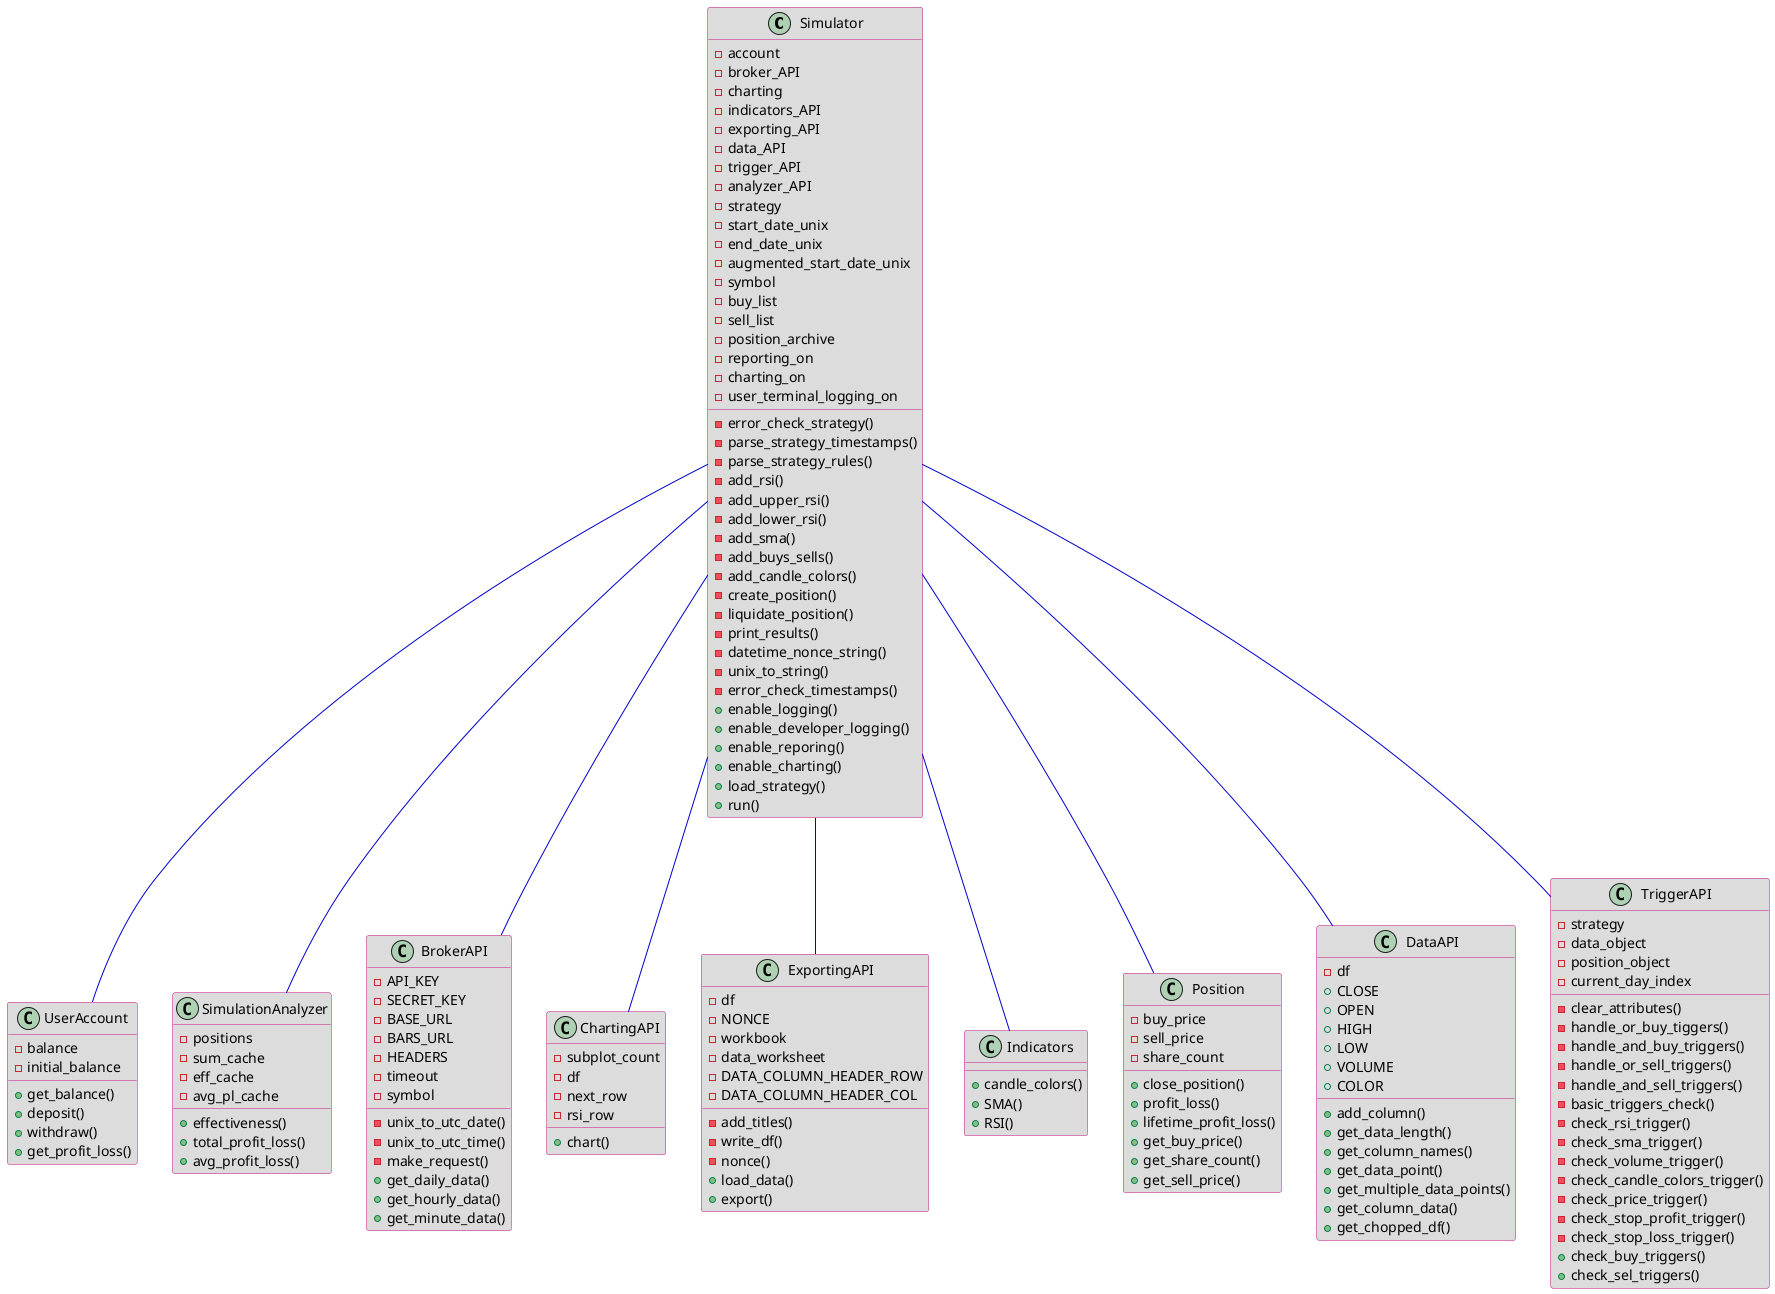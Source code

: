 @startuml "ClassDiagram"

skinparam ClassBorderColor MediumVioletRed
skinparam ObjectBorderColor MediumVioletRed
skinparam ArrowColor MediumBlue

skinparam class{
    BackgroundColor Gainsboro
}

skinparam object{
    BackgroundColor Gainsboro
}

skinparam note{
    BackgroundColor #ffdd8f
}

class Simulator as "Simulator"{
    -account
    -broker_API
    -charting
    -indicators_API
    -exporting_API
    -data_API
    -trigger_API
    -analyzer_API
    -strategy
    -start_date_unix
    -end_date_unix
    -augmented_start_date_unix
    -symbol
    -buy_list
    -sell_list
    -position_archive
    -reporting_on
    -charting_on
    -user_terminal_logging_on
    
    -error_check_strategy()
    -parse_strategy_timestamps()
    -parse_strategy_rules()
    -add_rsi()
    -add_upper_rsi()
    -add_lower_rsi()
    -add_sma()
    -add_buys_sells()
    -add_candle_colors()
    -create_position()
    -liquidate_position()
    -print_results()
    -datetime_nonce_string()
    -unix_to_string()
    -error_check_timestamps()
    +enable_logging()
    +enable_developer_logging()
    +enable_reporing()
    +enable_charting()
    +load_strategy()
    +run()
}

class UserAccount as "UserAccount"{
    -balance
    -initial_balance

    +get_balance()
    +deposit()
    +withdraw()
    +get_profit_loss()
}

class SimulationAnalyzer as "SimulationAnalyzer"{
    -positions
    -sum_cache
    -eff_cache
    -avg_pl_cache

    +effectiveness()
    +total_profit_loss()
    +avg_profit_loss()
}

class BrokerAPI as "BrokerAPI"{
    -API_KEY
    -SECRET_KEY
    -BASE_URL
    -BARS_URL
    -HEADERS
    -timeout
    -symbol

    -unix_to_utc_date()
    -unix_to_utc_time()
    -make_request()
    +get_daily_data()
    +get_hourly_data()
    +get_minute_data()
}

class ChartingAPI as "ChartingAPI"{
    -subplot_count
    -df
    -next_row
    -rsi_row
    
    +chart()
}

class ExportingAPI as "ExportingAPI"{
    -df
    -NONCE
    -workbook
    -data_worksheet
    -DATA_COLUMN_HEADER_ROW
    -DATA_COLUMN_HEADER_COL

    -add_titles()
    -write_df()
    -nonce()
    +load_data()
    +export()
}

class Indicators as "Indicators"{
    +candle_colors()
    +SMA()
    +RSI()
}

class Position as "Position"{
    -buy_price
    -sell_price
    -share_count

    +close_position()
    +profit_loss()
    +lifetime_profit_loss()
    +get_buy_price()
    +get_share_count()
    +get_sell_price()
}

class DataAPI as "DataAPI"{
    -df
    +CLOSE
    +OPEN
    +HIGH
    +LOW
    +VOLUME
    +COLOR

    +add_column()
    +get_data_length()
    +get_column_names()
    +get_data_point()
    +get_multiple_data_points()
    +get_column_data()
    +get_chopped_df()
}

class TriggerAPI as "TriggerAPI"{
    -strategy
    -data_object
    -position_object
    -current_day_index

    -clear_attributes()
    -handle_or_buy_tiggers()
    -handle_and_buy_triggers()
    -handle_or_sell_triggers()
    -handle_and_sell_triggers()
    -basic_triggers_check()
    -check_rsi_trigger()
    -check_sma_trigger()
    -check_volume_trigger()
    -check_candle_colors_trigger()
    -check_price_trigger()
    -check_stop_profit_trigger()
    -check_stop_loss_trigger()
    +check_buy_triggers()
    +check_sel_triggers()
}

Simulator -- UserAccount
Simulator -- BrokerAPI
Simulator -- ChartingAPI
Simulator -- Indicators
Simulator -- ExportingAPI
Simulator -- DataAPI
Simulator -- TriggerAPI
Simulator -- SimulationAnalyzer
Simulator -- Position

@enduml